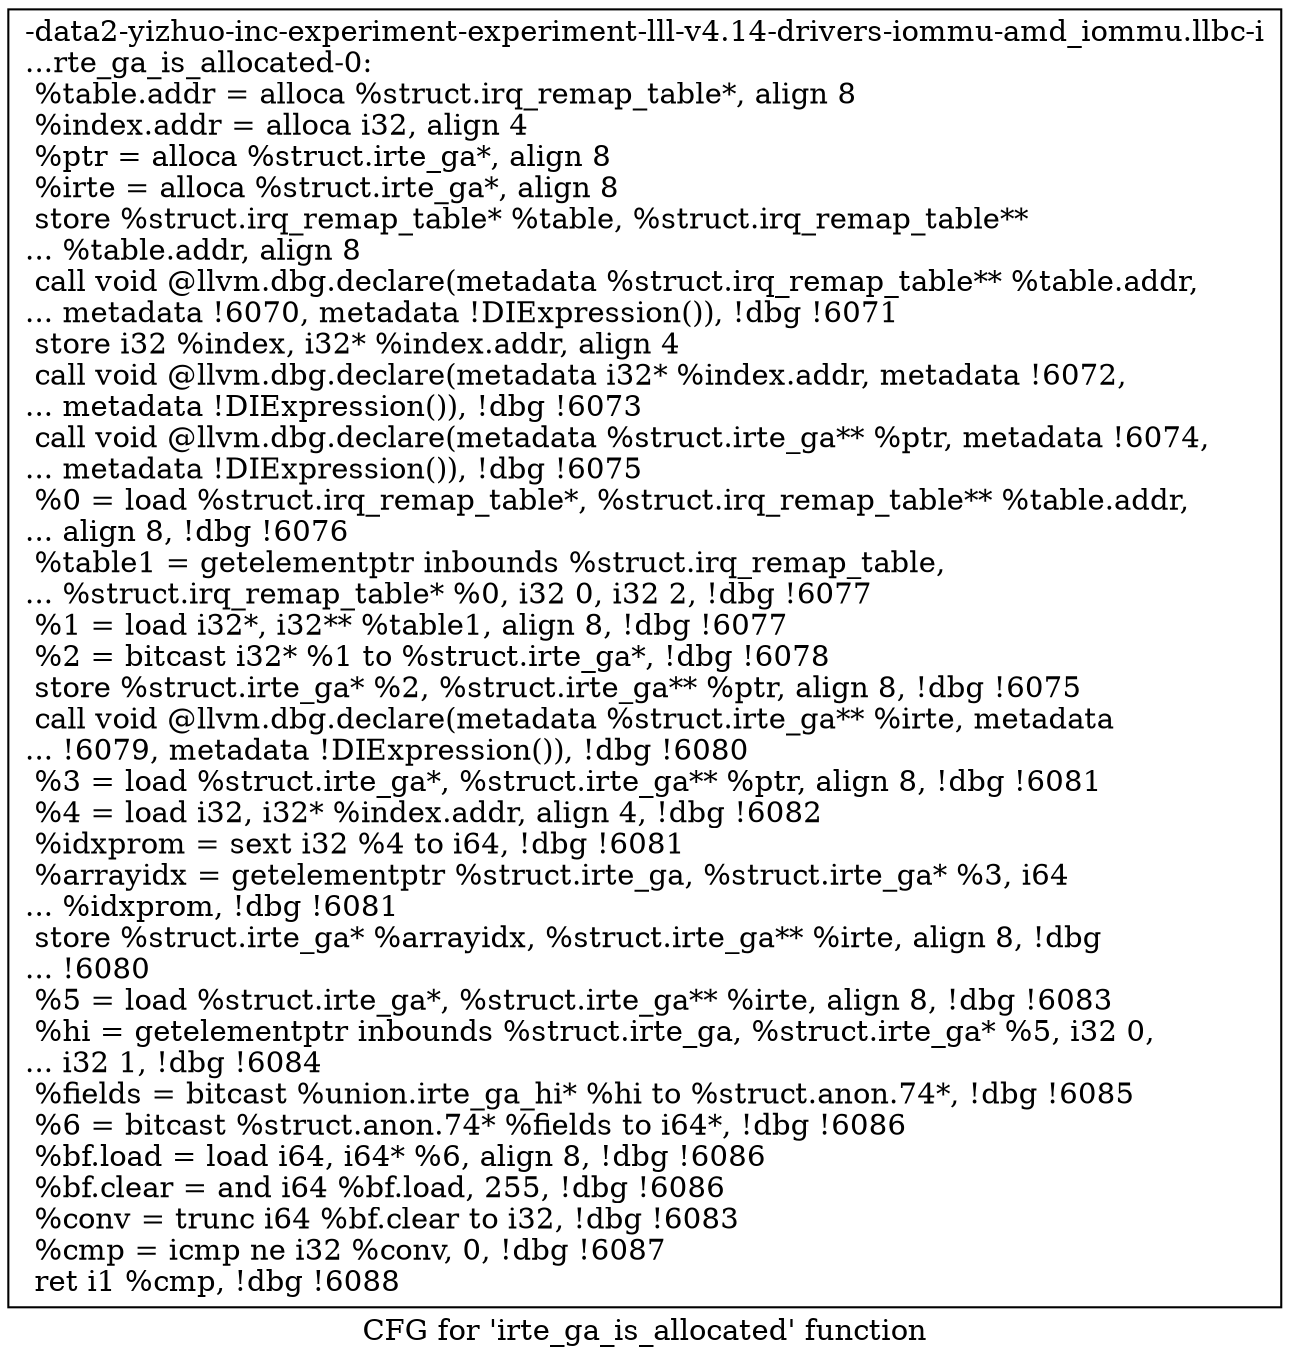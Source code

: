 digraph "CFG for 'irte_ga_is_allocated' function" {
	label="CFG for 'irte_ga_is_allocated' function";

	Node0x561b94715800 [shape=record,label="{-data2-yizhuo-inc-experiment-experiment-lll-v4.14-drivers-iommu-amd_iommu.llbc-i\l...rte_ga_is_allocated-0:\l  %table.addr = alloca %struct.irq_remap_table*, align 8\l  %index.addr = alloca i32, align 4\l  %ptr = alloca %struct.irte_ga*, align 8\l  %irte = alloca %struct.irte_ga*, align 8\l  store %struct.irq_remap_table* %table, %struct.irq_remap_table**\l... %table.addr, align 8\l  call void @llvm.dbg.declare(metadata %struct.irq_remap_table** %table.addr,\l... metadata !6070, metadata !DIExpression()), !dbg !6071\l  store i32 %index, i32* %index.addr, align 4\l  call void @llvm.dbg.declare(metadata i32* %index.addr, metadata !6072,\l... metadata !DIExpression()), !dbg !6073\l  call void @llvm.dbg.declare(metadata %struct.irte_ga** %ptr, metadata !6074,\l... metadata !DIExpression()), !dbg !6075\l  %0 = load %struct.irq_remap_table*, %struct.irq_remap_table** %table.addr,\l... align 8, !dbg !6076\l  %table1 = getelementptr inbounds %struct.irq_remap_table,\l... %struct.irq_remap_table* %0, i32 0, i32 2, !dbg !6077\l  %1 = load i32*, i32** %table1, align 8, !dbg !6077\l  %2 = bitcast i32* %1 to %struct.irte_ga*, !dbg !6078\l  store %struct.irte_ga* %2, %struct.irte_ga** %ptr, align 8, !dbg !6075\l  call void @llvm.dbg.declare(metadata %struct.irte_ga** %irte, metadata\l... !6079, metadata !DIExpression()), !dbg !6080\l  %3 = load %struct.irte_ga*, %struct.irte_ga** %ptr, align 8, !dbg !6081\l  %4 = load i32, i32* %index.addr, align 4, !dbg !6082\l  %idxprom = sext i32 %4 to i64, !dbg !6081\l  %arrayidx = getelementptr %struct.irte_ga, %struct.irte_ga* %3, i64\l... %idxprom, !dbg !6081\l  store %struct.irte_ga* %arrayidx, %struct.irte_ga** %irte, align 8, !dbg\l... !6080\l  %5 = load %struct.irte_ga*, %struct.irte_ga** %irte, align 8, !dbg !6083\l  %hi = getelementptr inbounds %struct.irte_ga, %struct.irte_ga* %5, i32 0,\l... i32 1, !dbg !6084\l  %fields = bitcast %union.irte_ga_hi* %hi to %struct.anon.74*, !dbg !6085\l  %6 = bitcast %struct.anon.74* %fields to i64*, !dbg !6086\l  %bf.load = load i64, i64* %6, align 8, !dbg !6086\l  %bf.clear = and i64 %bf.load, 255, !dbg !6086\l  %conv = trunc i64 %bf.clear to i32, !dbg !6083\l  %cmp = icmp ne i32 %conv, 0, !dbg !6087\l  ret i1 %cmp, !dbg !6088\l}"];
}
